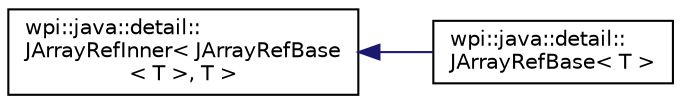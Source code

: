 digraph "Graphical Class Hierarchy"
{
  edge [fontname="Helvetica",fontsize="10",labelfontname="Helvetica",labelfontsize="10"];
  node [fontname="Helvetica",fontsize="10",shape=record];
  rankdir="LR";
  Node1 [label="wpi::java::detail::\lJArrayRefInner\< JArrayRefBase\l\< T \>, T \>",height=0.2,width=0.4,color="black", fillcolor="white", style="filled",URL="$classwpi_1_1java_1_1detail_1_1JArrayRefInner.html"];
  Node1 -> Node2 [dir="back",color="midnightblue",fontsize="10",style="solid",fontname="Helvetica"];
  Node2 [label="wpi::java::detail::\lJArrayRefBase\< T \>",height=0.2,width=0.4,color="black", fillcolor="white", style="filled",URL="$classwpi_1_1java_1_1detail_1_1JArrayRefBase.html"];
}
